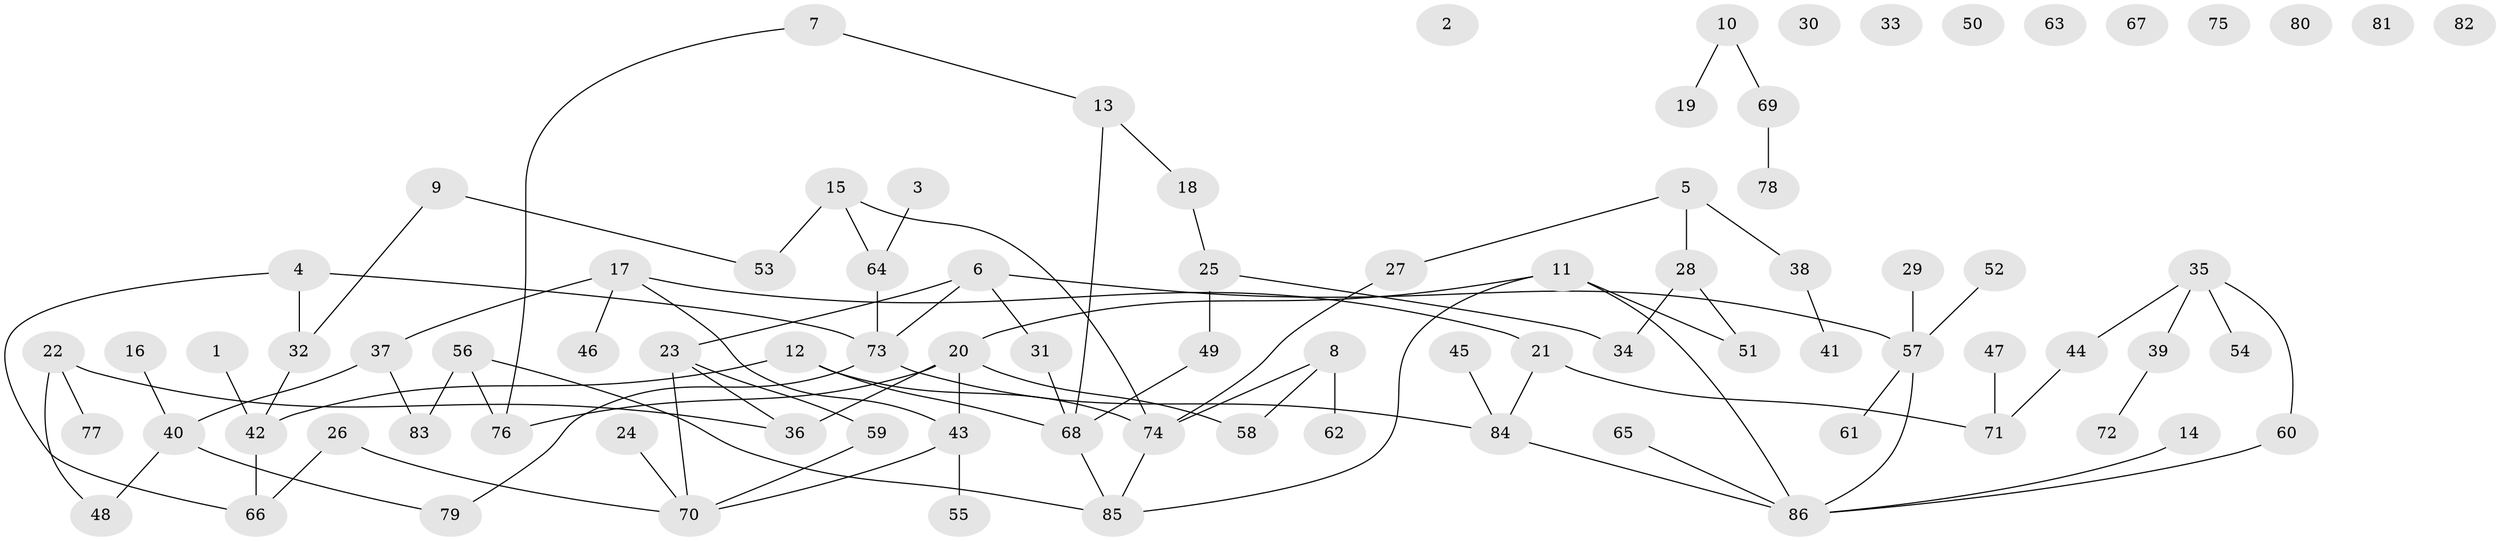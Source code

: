 // Generated by graph-tools (version 1.1) at 2025/00/03/09/25 03:00:46]
// undirected, 86 vertices, 96 edges
graph export_dot {
graph [start="1"]
  node [color=gray90,style=filled];
  1;
  2;
  3;
  4;
  5;
  6;
  7;
  8;
  9;
  10;
  11;
  12;
  13;
  14;
  15;
  16;
  17;
  18;
  19;
  20;
  21;
  22;
  23;
  24;
  25;
  26;
  27;
  28;
  29;
  30;
  31;
  32;
  33;
  34;
  35;
  36;
  37;
  38;
  39;
  40;
  41;
  42;
  43;
  44;
  45;
  46;
  47;
  48;
  49;
  50;
  51;
  52;
  53;
  54;
  55;
  56;
  57;
  58;
  59;
  60;
  61;
  62;
  63;
  64;
  65;
  66;
  67;
  68;
  69;
  70;
  71;
  72;
  73;
  74;
  75;
  76;
  77;
  78;
  79;
  80;
  81;
  82;
  83;
  84;
  85;
  86;
  1 -- 42;
  3 -- 64;
  4 -- 32;
  4 -- 66;
  4 -- 73;
  5 -- 27;
  5 -- 28;
  5 -- 38;
  6 -- 23;
  6 -- 31;
  6 -- 57;
  6 -- 73;
  7 -- 13;
  7 -- 76;
  8 -- 58;
  8 -- 62;
  8 -- 74;
  9 -- 32;
  9 -- 53;
  10 -- 19;
  10 -- 69;
  11 -- 20;
  11 -- 51;
  11 -- 85;
  11 -- 86;
  12 -- 42;
  12 -- 68;
  12 -- 74;
  13 -- 18;
  13 -- 68;
  14 -- 86;
  15 -- 53;
  15 -- 64;
  15 -- 74;
  16 -- 40;
  17 -- 21;
  17 -- 37;
  17 -- 43;
  17 -- 46;
  18 -- 25;
  20 -- 36;
  20 -- 43;
  20 -- 58;
  20 -- 76;
  21 -- 71;
  21 -- 84;
  22 -- 36;
  22 -- 48;
  22 -- 77;
  23 -- 36;
  23 -- 59;
  23 -- 70;
  24 -- 70;
  25 -- 34;
  25 -- 49;
  26 -- 66;
  26 -- 70;
  27 -- 74;
  28 -- 34;
  28 -- 51;
  29 -- 57;
  31 -- 68;
  32 -- 42;
  35 -- 39;
  35 -- 44;
  35 -- 54;
  35 -- 60;
  37 -- 40;
  37 -- 83;
  38 -- 41;
  39 -- 72;
  40 -- 48;
  40 -- 79;
  42 -- 66;
  43 -- 55;
  43 -- 70;
  44 -- 71;
  45 -- 84;
  47 -- 71;
  49 -- 68;
  52 -- 57;
  56 -- 76;
  56 -- 83;
  56 -- 85;
  57 -- 61;
  57 -- 86;
  59 -- 70;
  60 -- 86;
  64 -- 73;
  65 -- 86;
  68 -- 85;
  69 -- 78;
  73 -- 79;
  73 -- 84;
  74 -- 85;
  84 -- 86;
}
